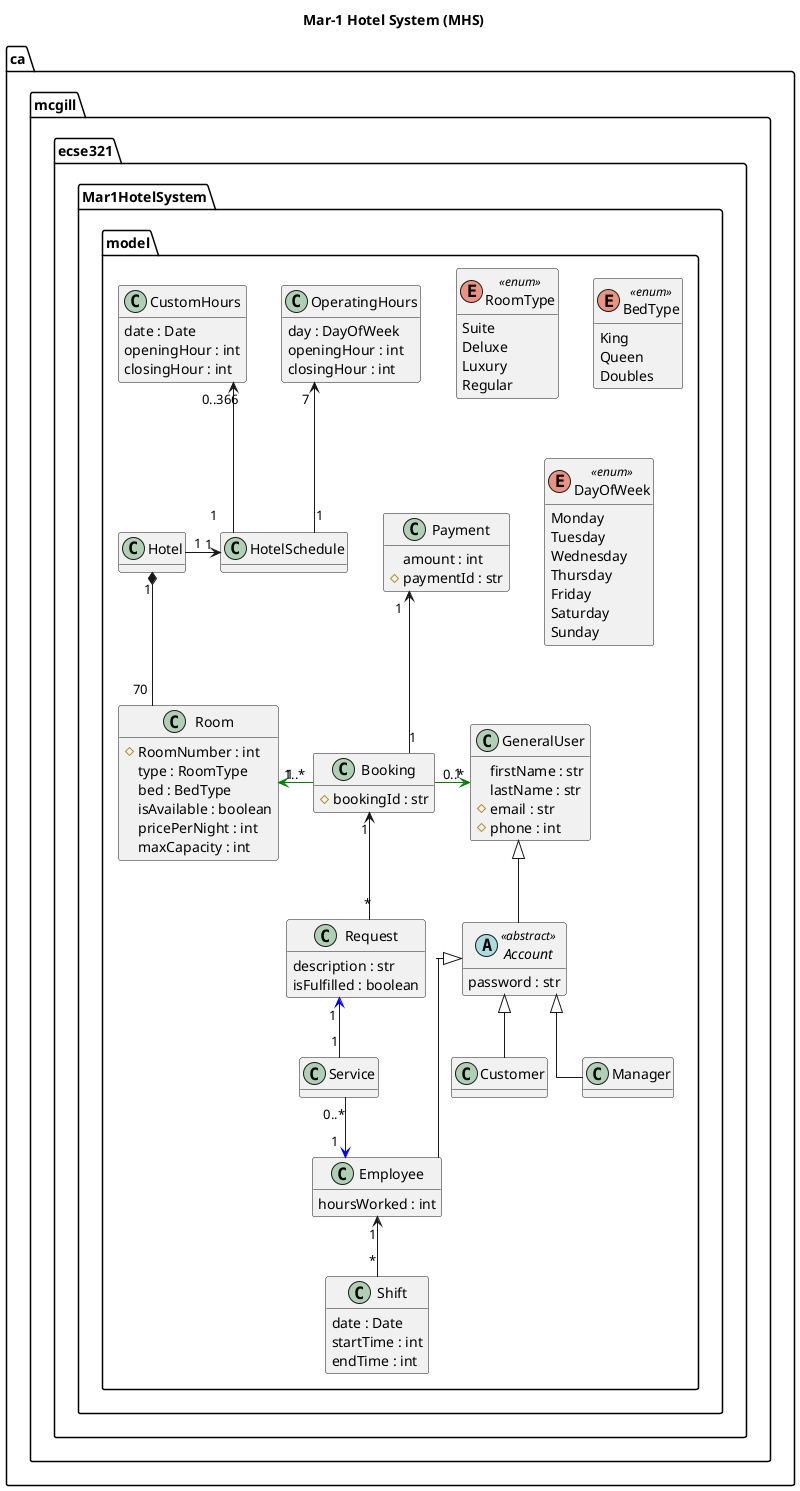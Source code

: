@startuml DomainModel
title Mar-1 Hotel System (MHS)
skinparam linetype ortho
hide methods
top to bottom direction

package ca.mcgill.ecse321.Mar1HotelSystem.model {
    Class GeneralUser {
        firstName : str
        lastName : str
        # email : str
        # phone : int
    }

    abstract Class Account <<abstract>> {
        password : str
    }
    together {
        Class Employee {
            hoursWorked : int
        }

        Class Manager {
        }

        Class Customer {
        }
    }

    ' Associations of users
    GeneralUser    <|-- Account
    Account <|-- Employee
    Account <|-- Customer
    Account <|-- Manager

    ' Employees and their shifts/schedule
    Class Shift {
        date : Date
        startTime : int
        endTime : int
    }

    Shift "*" -up-> "1" Employee

    ' Room, Booking, Request, Payment
    Class Room {
        # RoomNumber : int
        type : RoomType
        bed : BedType
        isAvailable : boolean
        pricePerNight : int
        maxCapacity : int
    }

    Room "70" -up-* "1" Hotel

    Class Booking {
        # bookingId : str
    }

    Booking "1..*" -left[#green]-> "1" Room
    Booking "0..*" -right[#green]-> "1" GeneralUser

    Class Request {
        description : str
        isFulfilled : boolean
    }

    Request "*" -up-> "1" Booking

    Class Service {

    }

    Service "1" -up[#blue]-> "1" Request
    Service "0..*" -down[#blue]-> "1" Employee

    Class Payment {
        amount : int
        # paymentId : str
    }

    Booking "1" -up-> "1" Payment

    ' Hotel, Hotel Hours of Operations

    Class Hotel

    Class HotelSchedule

    Hotel "1" -left-> "1" HotelSchedule

    Class OperatingHours {
        day : DayOfWeek
        openingHour : int
        closingHour : int
    }

    Class CustomHours {
        date : Date
        openingHour : int
        closingHour : int
    }


    HotelSchedule "1" -up-> "0..366" CustomHours
    HotelSchedule "1" -up-> "7" OperatingHours

    enum RoomType <<enum>> {
        Suite
        Deluxe
        Luxury
        Regular
    }

    enum BedType <<enum>> {
        King
        Queen
        Doubles
    }
    enum DayOfWeek <<enum>> {
        Monday
        Tuesday
        Wednesday
        Thursday
        Friday
        Saturday
        Sunday
    }
}
@enduml